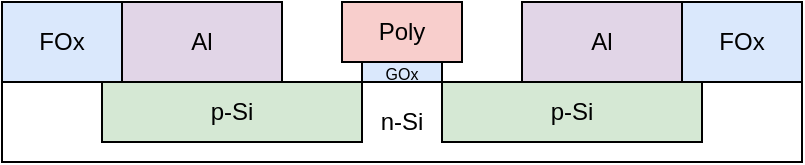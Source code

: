 <mxfile version="17.2.4" type="device"><diagram id="EnyKbww8tRwEzGMZVh56" name="Page-1"><mxGraphModel dx="786" dy="515" grid="1" gridSize="10" guides="1" tooltips="1" connect="1" arrows="1" fold="1" page="1" pageScale="1" pageWidth="850" pageHeight="1100" math="0" shadow="0"><root><mxCell id="0"/><mxCell id="1" parent="0"/><mxCell id="VtdaCX6Y3OQB-JGKA8B2-1" value="n-Si" style="rounded=0;whiteSpace=wrap;html=1;" parent="1" vertex="1"><mxGeometry x="200" y="280" width="400" height="40" as="geometry"/></mxCell><mxCell id="VtdaCX6Y3OQB-JGKA8B2-2" value="FOx" style="rounded=0;whiteSpace=wrap;html=1;fillColor=#dae8fc;strokeColor=#000000;" parent="1" vertex="1"><mxGeometry x="200" y="240" width="60" height="40" as="geometry"/></mxCell><mxCell id="VtdaCX6Y3OQB-JGKA8B2-3" value="FOx" style="rounded=0;whiteSpace=wrap;html=1;fillColor=#dae8fc;strokeColor=#000000;" parent="1" vertex="1"><mxGeometry x="540" y="240" width="60" height="40" as="geometry"/></mxCell><mxCell id="VtdaCX6Y3OQB-JGKA8B2-8" value="&lt;font style=&quot;font-size: 8px&quot;&gt;GOx&lt;/font&gt;" style="rounded=0;whiteSpace=wrap;html=1;fillColor=#dae8fc;strokeColor=#000000;" parent="1" vertex="1"><mxGeometry x="380" y="270" width="40" height="10" as="geometry"/></mxCell><mxCell id="VtdaCX6Y3OQB-JGKA8B2-9" value="&lt;font style=&quot;font-size: 12px&quot;&gt;Poly&lt;/font&gt;" style="rounded=0;whiteSpace=wrap;html=1;fontSize=8;strokeColor=#000000;fillColor=#f8cecc;" parent="1" vertex="1"><mxGeometry x="370" y="240" width="60" height="30" as="geometry"/></mxCell><mxCell id="VtdaCX6Y3OQB-JGKA8B2-10" value="p-Si" style="rounded=0;whiteSpace=wrap;html=1;fontSize=12;strokeColor=#000000;fillColor=#d5e8d4;" parent="1" vertex="1"><mxGeometry x="250" y="280" width="130" height="30" as="geometry"/></mxCell><mxCell id="VtdaCX6Y3OQB-JGKA8B2-11" value="p-Si" style="rounded=0;whiteSpace=wrap;html=1;fontSize=12;strokeColor=#000000;fillColor=#d5e8d4;" parent="1" vertex="1"><mxGeometry x="420" y="280" width="130" height="30" as="geometry"/></mxCell><mxCell id="VtdaCX6Y3OQB-JGKA8B2-12" value="Al" style="rounded=0;whiteSpace=wrap;html=1;fontSize=12;strokeColor=#000000;fillColor=#e1d5e7;" parent="1" vertex="1"><mxGeometry x="260" y="240" width="80" height="40" as="geometry"/></mxCell><mxCell id="VtdaCX6Y3OQB-JGKA8B2-13" value="Al" style="rounded=0;whiteSpace=wrap;html=1;fontSize=12;strokeColor=#000000;fillColor=#e1d5e7;" parent="1" vertex="1"><mxGeometry x="460" y="240" width="80" height="40" as="geometry"/></mxCell></root></mxGraphModel></diagram></mxfile>